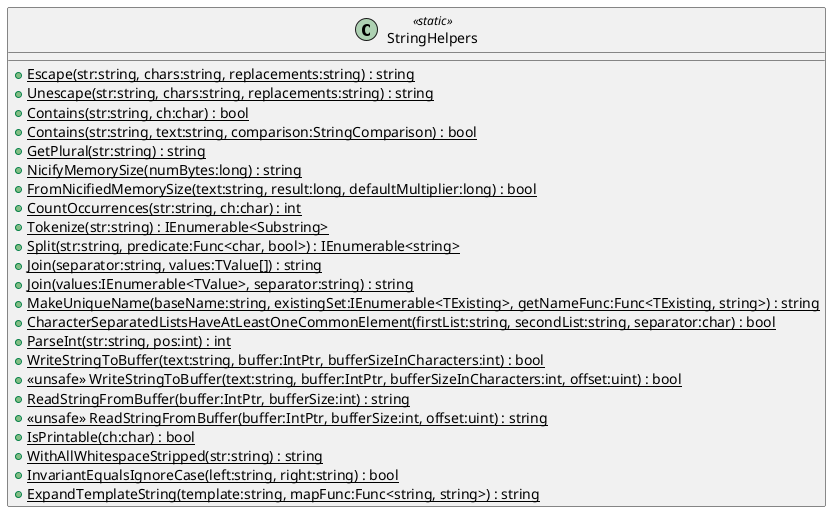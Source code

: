 @startuml
class StringHelpers <<static>> {
    + {static} Escape(str:string, chars:string, replacements:string) : string
    + {static} Unescape(str:string, chars:string, replacements:string) : string
    + {static} Contains(str:string, ch:char) : bool
    + {static} Contains(str:string, text:string, comparison:StringComparison) : bool
    + {static} GetPlural(str:string) : string
    + {static} NicifyMemorySize(numBytes:long) : string
    + {static} FromNicifiedMemorySize(text:string, result:long, defaultMultiplier:long) : bool
    + {static} CountOccurrences(str:string, ch:char) : int
    + {static} Tokenize(str:string) : IEnumerable<Substring>
    + {static} Split(str:string, predicate:Func<char, bool>) : IEnumerable<string>
    + {static} Join(separator:string, values:TValue[]) : string
    + {static} Join(values:IEnumerable<TValue>, separator:string) : string
    + {static} MakeUniqueName(baseName:string, existingSet:IEnumerable<TExisting>, getNameFunc:Func<TExisting, string>) : string
    + {static} CharacterSeparatedListsHaveAtLeastOneCommonElement(firstList:string, secondList:string, separator:char) : bool
    + {static} ParseInt(str:string, pos:int) : int
    + {static} WriteStringToBuffer(text:string, buffer:IntPtr, bufferSizeInCharacters:int) : bool
    + {static} <<unsafe>> WriteStringToBuffer(text:string, buffer:IntPtr, bufferSizeInCharacters:int, offset:uint) : bool
    + {static} ReadStringFromBuffer(buffer:IntPtr, bufferSize:int) : string
    + {static} <<unsafe>> ReadStringFromBuffer(buffer:IntPtr, bufferSize:int, offset:uint) : string
    + {static} IsPrintable(ch:char) : bool
    + {static} WithAllWhitespaceStripped(str:string) : string
    + {static} InvariantEqualsIgnoreCase(left:string, right:string) : bool
    + {static} ExpandTemplateString(template:string, mapFunc:Func<string, string>) : string
}
@enduml
